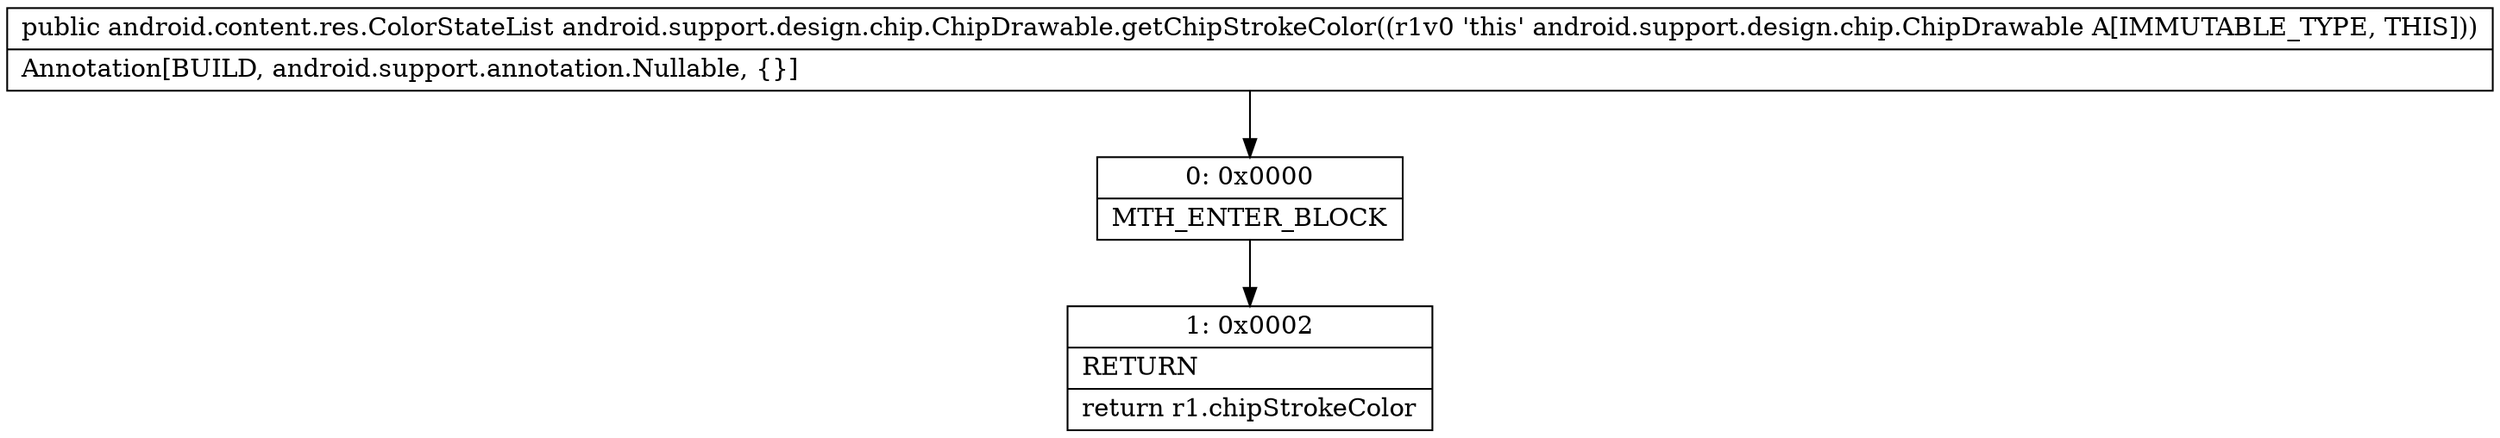 digraph "CFG forandroid.support.design.chip.ChipDrawable.getChipStrokeColor()Landroid\/content\/res\/ColorStateList;" {
Node_0 [shape=record,label="{0\:\ 0x0000|MTH_ENTER_BLOCK\l}"];
Node_1 [shape=record,label="{1\:\ 0x0002|RETURN\l|return r1.chipStrokeColor\l}"];
MethodNode[shape=record,label="{public android.content.res.ColorStateList android.support.design.chip.ChipDrawable.getChipStrokeColor((r1v0 'this' android.support.design.chip.ChipDrawable A[IMMUTABLE_TYPE, THIS]))  | Annotation[BUILD, android.support.annotation.Nullable, \{\}]\l}"];
MethodNode -> Node_0;
Node_0 -> Node_1;
}

